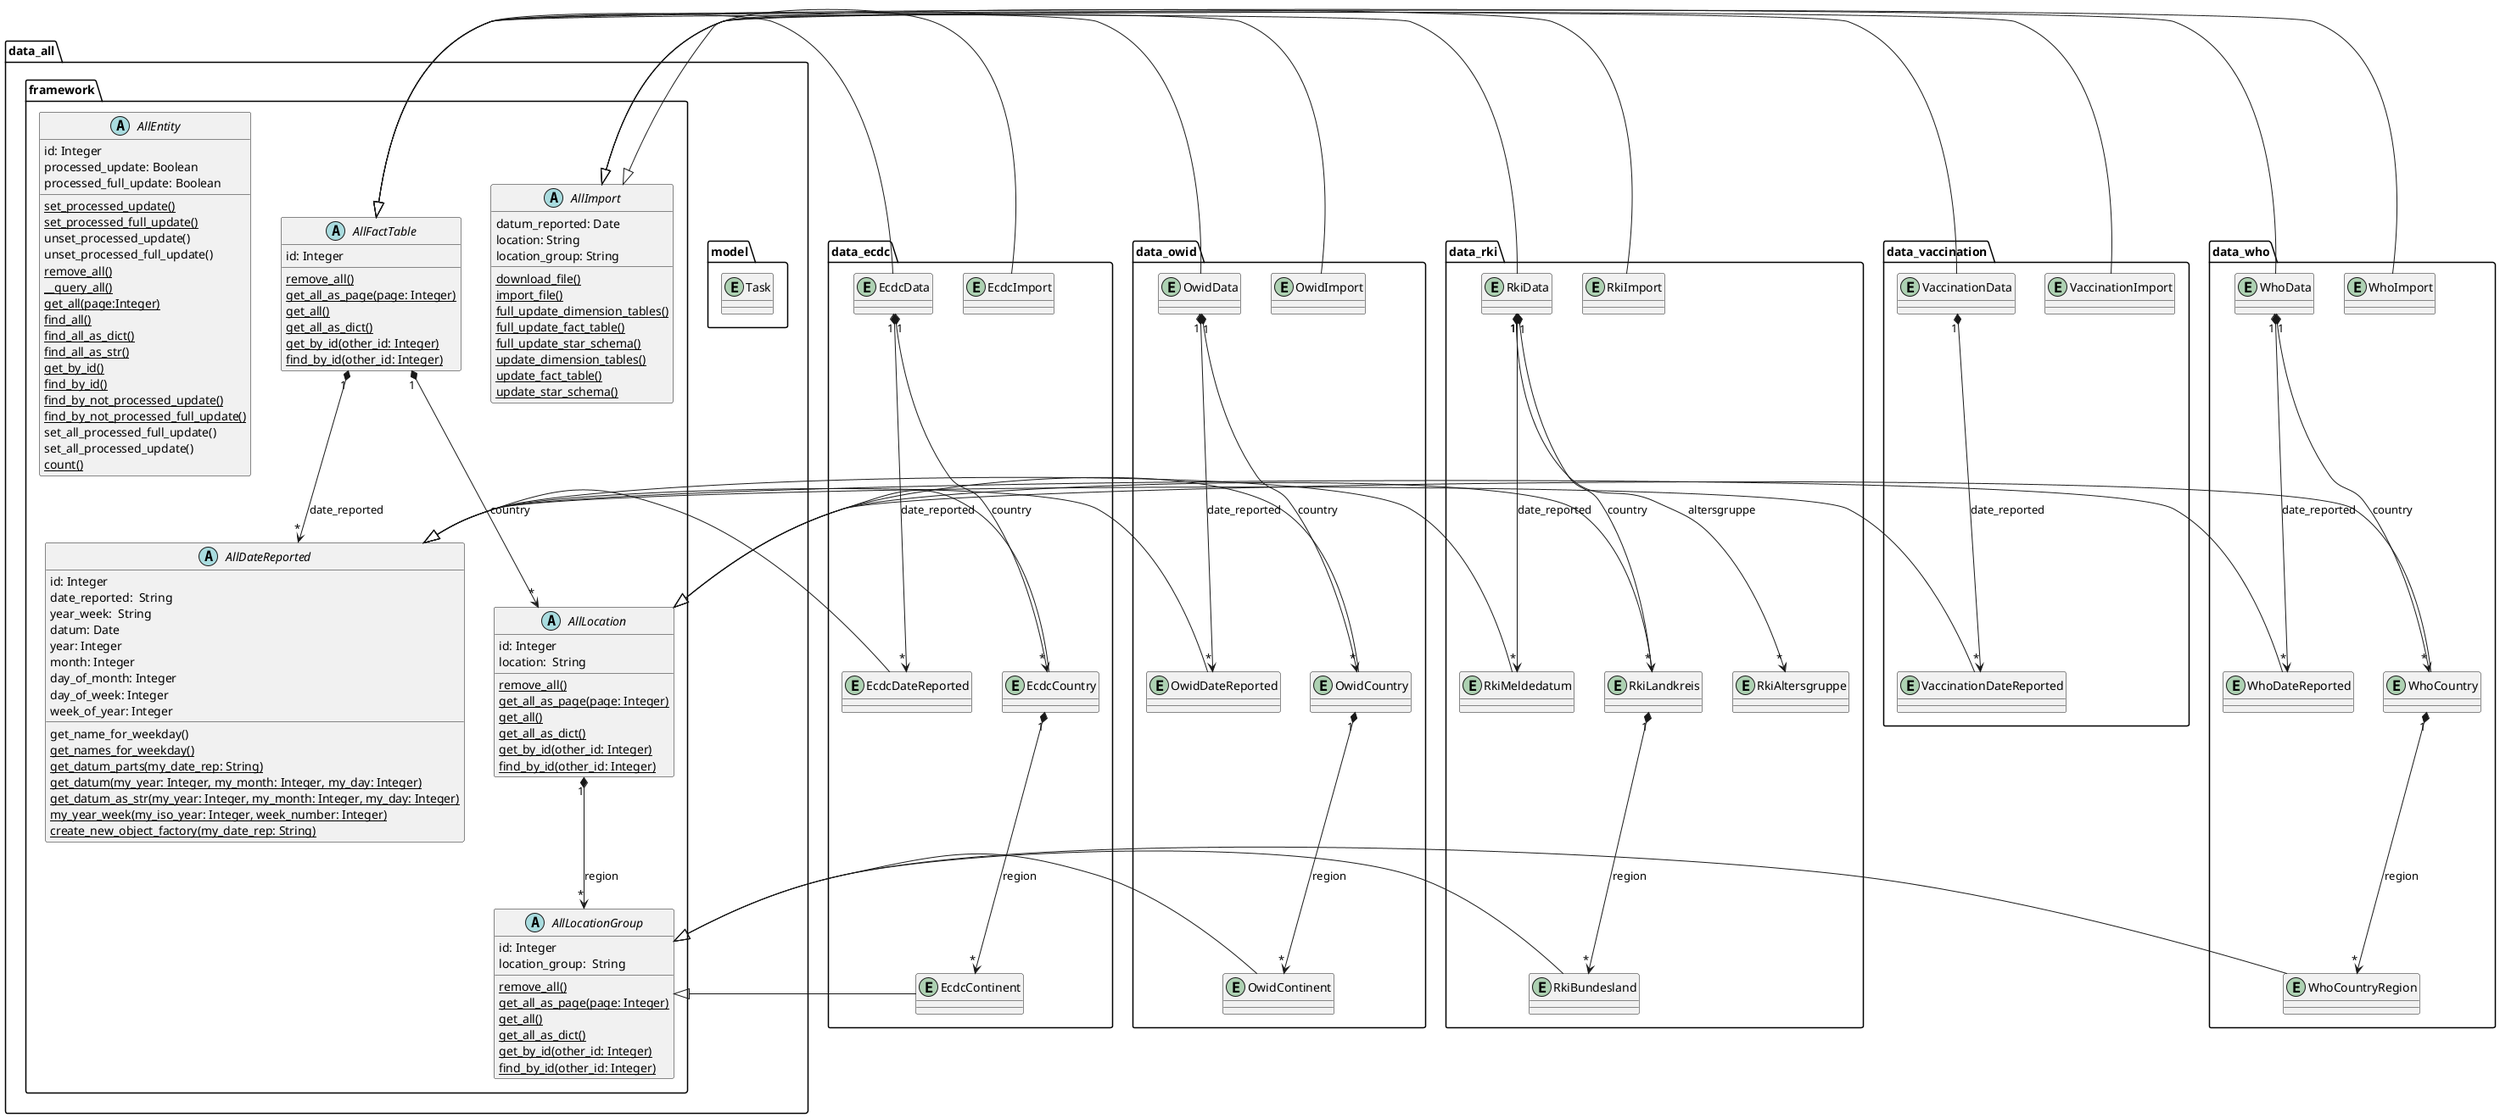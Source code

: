 @startuml
'https://plantuml.com/class-diagram

'abstract class AbstractList
'abstract AbstractCollection
'interface List
'interface Collection

'List <|-- AbstractList
'Collection <|-- AbstractCollection

'Collection <|- List
'AbstractCollection <|- AbstractList
'AbstractList <|-- ArrayList

'class ArrayList {
'Object[] elementData
'size()
'}

'enum TimeUnit {
'DAYS
'HOURS
'MINUTES
'}

package data_all.model {
    entity Task {}
}

package data_all.framework {

    abstract class AllEntity {
        id: Integer
        processed_update: Boolean
        processed_full_update: Boolean
        {classifier} set_processed_update()
        {classifier} set_processed_full_update()
        unset_processed_update()
        unset_processed_full_update()
        {classifier} remove_all()
        {classifier} __query_all()
        {classifier} get_all(page:Integer)
        {classifier} find_all()
        {classifier} find_all_as_dict()
        {classifier} find_all_as_str()
        {classifier} get_by_id()
        {classifier} find_by_id()
        {classifier} find_by_not_processed_update()
        {classifier} find_by_not_processed_full_update()
        set_all_processed_full_update()
        set_all_processed_update()
        {classifier} count()
    }
    abstract class AllImport {
        datum_reported: Date
		location: String
		location_group: String
		{classifier} download_file()
		{classifier} import_file()
		{classifier} full_update_dimension_tables()
		{classifier} full_update_fact_table()
		{classifier} full_update_star_schema()
		{classifier} update_dimension_tables()
		{classifier} update_fact_table()
		{classifier} update_star_schema()
	}
    abstract class AllDateReported {
        id: Integer
		date_reported:  String
	    year_week:  String
	    datum: Date
	    year: Integer
	    month: Integer
	    day_of_month: Integer
	    day_of_week: Integer
	    week_of_year: Integer
		get_name_for_weekday()
		{classifier} get_names_for_weekday()
		{classifier} get_datum_parts(my_date_rep: String)
		{classifier} get_datum(my_year: Integer, my_month: Integer, my_day: Integer)
		{classifier} get_datum_as_str(my_year: Integer, my_month: Integer, my_day: Integer)
		{classifier} my_year_week(my_iso_year: Integer, week_number: Integer)
		{classifier} create_new_object_factory(my_date_rep: String)
    }
    abstract class AllLocation {
        id: Integer
	    location:  String
	    {classifier} remove_all()
	    {classifier} get_all_as_page(page: Integer)
	    {classifier} get_all()
	    {classifier} get_all_as_dict()
	    {classifier} get_by_id(other_id: Integer)
	    {classifier} find_by_id(other_id: Integer)
    }
    abstract class AllLocationGroup {
        id: Integer
	    location_group:  String
	    {classifier} remove_all()
	    {classifier} get_all_as_page(page: Integer)
	    {classifier} get_all()
	    {classifier} get_all_as_dict()
	    {classifier} get_by_id(other_id: Integer)
	    {classifier} find_by_id(other_id: Integer)
    }
    abstract class AllFactTable {
	    id: Integer
	    {classifier} remove_all()
	    {classifier} get_all_as_page(page: Integer)
	    {classifier} get_all()
	    {classifier} get_all_as_dict()
	    {classifier} get_by_id(other_id: Integer)
	    {classifier} find_by_id(other_id: Integer)
    }

    AllLocation "1" *--> "*" AllLocationGroup : region
    AllFactTable "1" *--> "*" AllLocation : country
    AllFactTable "1" *--> "*" AllDateReported : date_reported
}


package data_ecdc {
    entity EcdcImport {}
    entity EcdcData {}
    entity EcdcDateReported {}
    entity EcdcCountry {}
    entity EcdcContinent {}

    AllImport <|- EcdcImport
    AllDateReported <|- EcdcDateReported
    AllLocation <|- EcdcCountry
    AllLocationGroup <|- EcdcContinent
    AllFactTable <|- EcdcData

    EcdcCountry "1" *--> "*" EcdcContinent : region
    EcdcData "1" *--> "*" EcdcCountry : country
    EcdcData "1" *--> "*" EcdcDateReported : date_reported
}

package data_owid {
    entity OwidImport {}
    entity OwidData {}
    entity OwidDateReported {}
    entity OwidCountry {}
    entity OwidContinent {}

    AllImport <|- OwidImport
    AllDateReported <|- OwidDateReported
    AllLocation <|- OwidCountry
    AllLocationGroup <|- OwidContinent
    AllFactTable <|- OwidData

    OwidCountry "1" *--> "*" OwidContinent : region
    OwidData "1" *--> "*" OwidCountry : country
    OwidData "1" *--> "*" OwidDateReported : date_reported
}

package data_rki {
    entity RkiData {}
    entity RkiMeldedatum {}
    entity RkiImport {}
    entity RkiLandkreis {}
    entity RkiBundesland {}
    entity RkiAltersgruppe {}

    AllImport <|- RkiImport
    AllDateReported <|- RkiMeldedatum
    AllLocation <|- RkiLandkreis
    AllLocationGroup <|- RkiBundesland
    AllFactTable <|- RkiData

    RkiLandkreis "1" *--> "*" RkiBundesland : region
    RkiData "1" *--> "*" RkiLandkreis : country
    RkiData "1" *--> "*" RkiMeldedatum : date_reported
    RkiData "1" *--> "*" RkiAltersgruppe : altersgruppe
}

package data_vaccination {
    entity VaccinationImport {}
    entity VaccinationData {}
    entity VaccinationDateReported {}

    AllImport <|- VaccinationImport
    AllDateReported <|- VaccinationDateReported
    AllFactTable <|- VaccinationData

    VaccinationData "1" *--> "*" VaccinationDateReported : date_reported
}

package data_who {
    entity WhoData {}
    entity WhoDateReported {}
    entity WhoImport {}
    entity WhoCountry {}
    entity WhoCountryRegion {}

    AllImport <|- WhoImport
    AllDateReported <|- WhoDateReported
    AllLocation <|- WhoCountry
    AllLocationGroup <|- WhoCountryRegion
    AllFactTable <|- WhoData

    WhoCountry "1" *--> "*" WhoCountryRegion : region
    WhoData "1" *--> "*" WhoCountry : country
    WhoData "1" *--> "*" WhoDateReported : date_reported

}

@enduml
